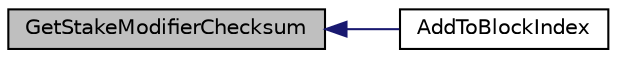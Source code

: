 digraph "GetStakeModifierChecksum"
{
  edge [fontname="Helvetica",fontsize="10",labelfontname="Helvetica",labelfontsize="10"];
  node [fontname="Helvetica",fontsize="10",shape=record];
  rankdir="LR";
  Node22 [label="GetStakeModifierChecksum",height=0.2,width=0.4,color="black", fillcolor="grey75", style="filled", fontcolor="black"];
  Node22 -> Node23 [dir="back",color="midnightblue",fontsize="10",style="solid",fontname="Helvetica"];
  Node23 [label="AddToBlockIndex",height=0.2,width=0.4,color="black", fillcolor="white", style="filled",URL="$main_8cpp.html#acfdf6cde860f1f415882d69a562c40ee"];
}
